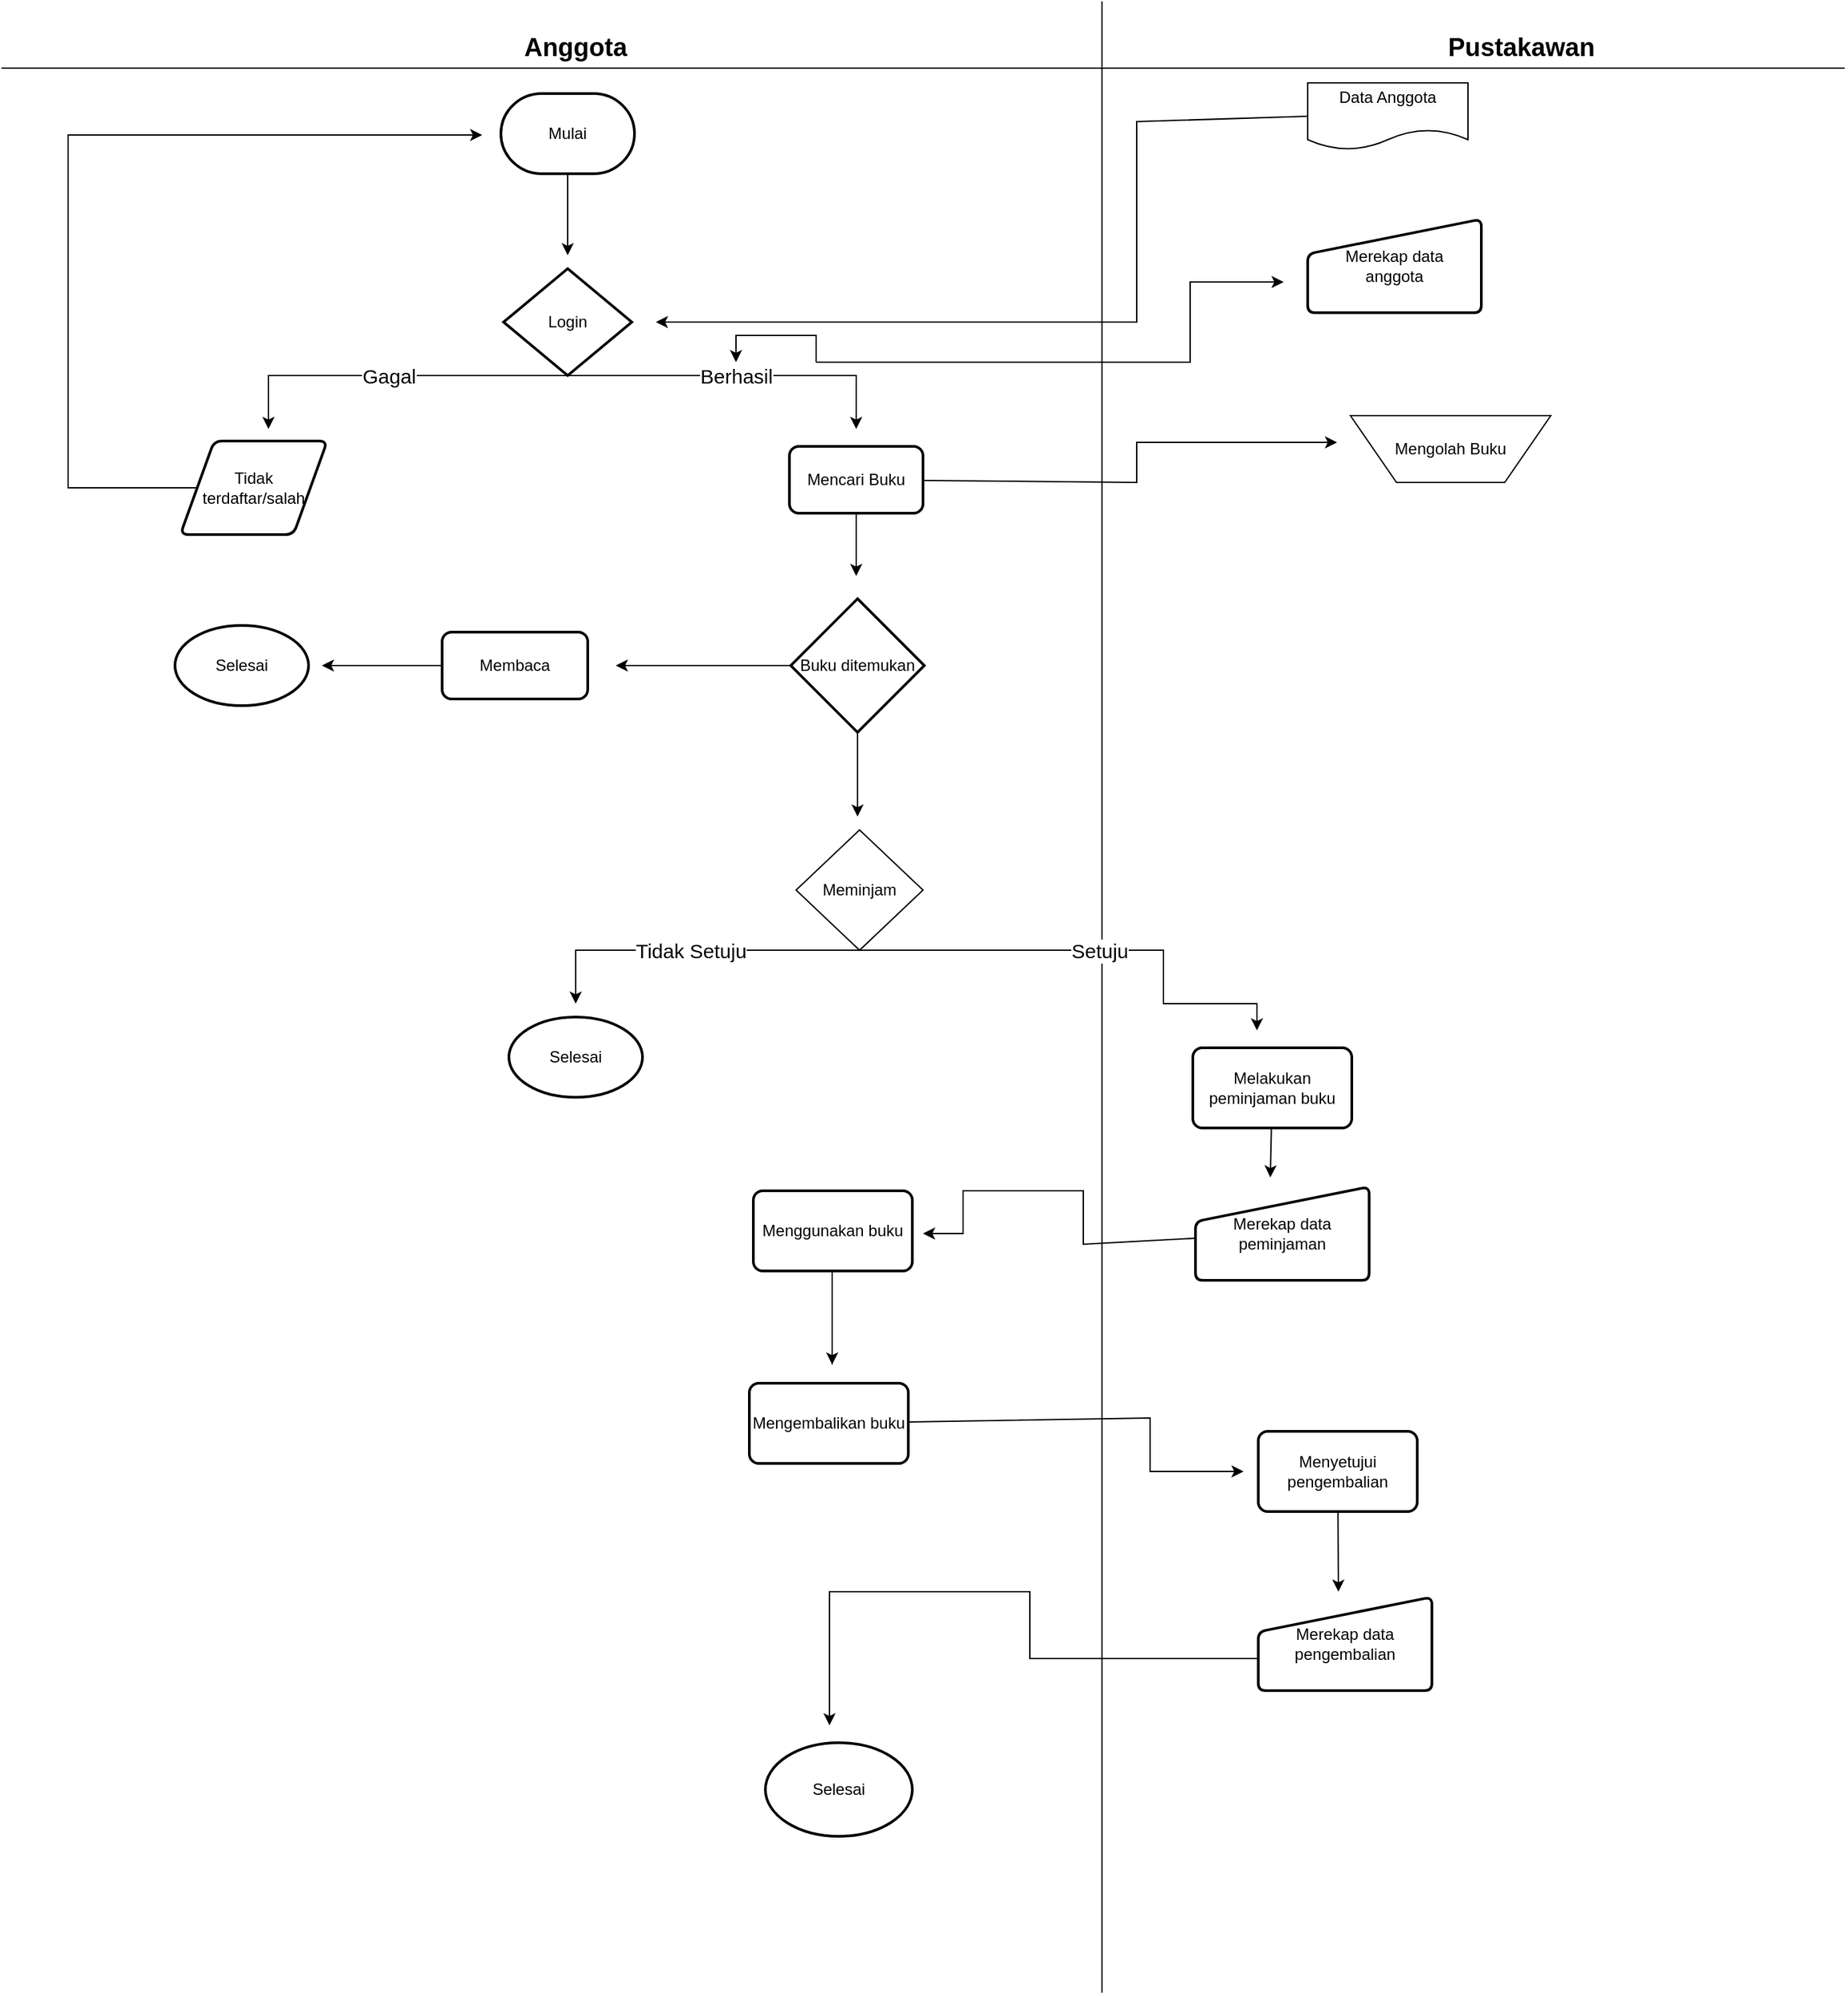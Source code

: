 <mxfile version="22.0.4" type="github">
  <diagram name="Page-1" id="f7slz5XnafnkECcD18YV">
    <mxGraphModel dx="1882" dy="1657" grid="1" gridSize="10" guides="1" tooltips="1" connect="1" arrows="1" fold="1" page="1" pageScale="1" pageWidth="850" pageHeight="1100" math="0" shadow="0">
      <root>
        <mxCell id="0" />
        <mxCell id="1" parent="0" />
        <mxCell id="-VeTfZfxMa1z1-_RQjod-1" value="Mulai" style="strokeWidth=2;html=1;shape=mxgraph.flowchart.terminator;whiteSpace=wrap;" vertex="1" parent="1">
          <mxGeometry x="164" y="59" width="100" height="60" as="geometry" />
        </mxCell>
        <mxCell id="-VeTfZfxMa1z1-_RQjod-2" value="" style="endArrow=classic;html=1;rounded=0;" edge="1" parent="1" source="-VeTfZfxMa1z1-_RQjod-1">
          <mxGeometry width="50" height="50" relative="1" as="geometry">
            <mxPoint x="400" y="270" as="sourcePoint" />
            <mxPoint x="214" y="180" as="targetPoint" />
          </mxGeometry>
        </mxCell>
        <mxCell id="-VeTfZfxMa1z1-_RQjod-6" value="Login" style="strokeWidth=2;html=1;shape=mxgraph.flowchart.decision;whiteSpace=wrap;" vertex="1" parent="1">
          <mxGeometry x="166" y="190" width="96" height="80" as="geometry" />
        </mxCell>
        <mxCell id="-VeTfZfxMa1z1-_RQjod-7" value="Tidak terdaftar/salah" style="shape=parallelogram;html=1;strokeWidth=2;perimeter=parallelogramPerimeter;whiteSpace=wrap;rounded=1;arcSize=12;size=0.23;" vertex="1" parent="1">
          <mxGeometry x="-76" y="319" width="110" height="70" as="geometry" />
        </mxCell>
        <mxCell id="-VeTfZfxMa1z1-_RQjod-9" value="Gagal" style="endArrow=classic;html=1;rounded=0;fontSize=15;" edge="1" parent="1" source="-VeTfZfxMa1z1-_RQjod-6">
          <mxGeometry width="50" height="50" relative="1" as="geometry">
            <mxPoint x="400" y="270" as="sourcePoint" />
            <mxPoint x="-10" y="310" as="targetPoint" />
            <Array as="points">
              <mxPoint x="210" y="270" />
              <mxPoint x="-10" y="270" />
            </Array>
          </mxGeometry>
        </mxCell>
        <mxCell id="-VeTfZfxMa1z1-_RQjod-10" value="" style="endArrow=classic;html=1;rounded=0;" edge="1" parent="1" source="-VeTfZfxMa1z1-_RQjod-7">
          <mxGeometry width="50" height="50" relative="1" as="geometry">
            <mxPoint x="400" y="270" as="sourcePoint" />
            <mxPoint x="150" y="90" as="targetPoint" />
            <Array as="points">
              <mxPoint x="-160" y="354" />
              <mxPoint x="-160" y="90" />
            </Array>
          </mxGeometry>
        </mxCell>
        <mxCell id="-VeTfZfxMa1z1-_RQjod-11" value="Berhasil" style="endArrow=classic;html=1;rounded=0;fontSize=15;" edge="1" parent="1">
          <mxGeometry width="50" height="50" relative="1" as="geometry">
            <mxPoint x="210" y="270" as="sourcePoint" />
            <mxPoint x="430" y="310" as="targetPoint" />
            <Array as="points">
              <mxPoint x="430" y="270" />
            </Array>
          </mxGeometry>
        </mxCell>
        <mxCell id="-VeTfZfxMa1z1-_RQjod-12" value="Mencari Buku" style="rounded=1;whiteSpace=wrap;html=1;absoluteArcSize=1;arcSize=14;strokeWidth=2;" vertex="1" parent="1">
          <mxGeometry x="380" y="323" width="100" height="50" as="geometry" />
        </mxCell>
        <mxCell id="-VeTfZfxMa1z1-_RQjod-13" value="Buku ditemukan" style="strokeWidth=2;html=1;shape=mxgraph.flowchart.decision;whiteSpace=wrap;" vertex="1" parent="1">
          <mxGeometry x="381" y="437" width="100" height="100" as="geometry" />
        </mxCell>
        <mxCell id="-VeTfZfxMa1z1-_RQjod-14" value="" style="endArrow=classic;html=1;rounded=0;" edge="1" parent="1" source="-VeTfZfxMa1z1-_RQjod-12">
          <mxGeometry width="50" height="50" relative="1" as="geometry">
            <mxPoint x="400" y="270" as="sourcePoint" />
            <mxPoint x="430" y="420" as="targetPoint" />
          </mxGeometry>
        </mxCell>
        <mxCell id="-VeTfZfxMa1z1-_RQjod-15" value="Melakukan peminjaman buku" style="rounded=1;whiteSpace=wrap;html=1;absoluteArcSize=1;arcSize=14;strokeWidth=2;" vertex="1" parent="1">
          <mxGeometry x="682" y="773" width="119" height="60" as="geometry" />
        </mxCell>
        <mxCell id="-VeTfZfxMa1z1-_RQjod-17" value="" style="endArrow=none;html=1;rounded=0;" edge="1" parent="1">
          <mxGeometry width="50" height="50" relative="1" as="geometry">
            <mxPoint x="614" y="1480" as="sourcePoint" />
            <mxPoint x="614" y="-10" as="targetPoint" />
          </mxGeometry>
        </mxCell>
        <mxCell id="-VeTfZfxMa1z1-_RQjod-18" value="Anggota" style="text;html=1;strokeColor=none;fillColor=none;align=center;verticalAlign=middle;whiteSpace=wrap;rounded=0;fontSize=19;fontStyle=1" vertex="1" parent="1">
          <mxGeometry x="190" y="10" width="60" height="30" as="geometry" />
        </mxCell>
        <mxCell id="-VeTfZfxMa1z1-_RQjod-19" value="" style="endArrow=none;html=1;rounded=0;" edge="1" parent="1">
          <mxGeometry width="50" height="50" relative="1" as="geometry">
            <mxPoint x="-210" y="40" as="sourcePoint" />
            <mxPoint x="1170" y="40" as="targetPoint" />
          </mxGeometry>
        </mxCell>
        <mxCell id="-VeTfZfxMa1z1-_RQjod-20" value="" style="endArrow=classic;html=1;rounded=0;" edge="1" parent="1" source="-VeTfZfxMa1z1-_RQjod-13">
          <mxGeometry width="50" height="50" relative="1" as="geometry">
            <mxPoint x="270" y="470" as="sourcePoint" />
            <mxPoint x="431" y="600" as="targetPoint" />
          </mxGeometry>
        </mxCell>
        <mxCell id="-VeTfZfxMa1z1-_RQjod-21" value="Membaca" style="rounded=1;whiteSpace=wrap;html=1;absoluteArcSize=1;arcSize=14;strokeWidth=2;" vertex="1" parent="1">
          <mxGeometry x="120" y="462" width="109" height="50" as="geometry" />
        </mxCell>
        <mxCell id="-VeTfZfxMa1z1-_RQjod-22" value="" style="endArrow=classic;html=1;rounded=0;" edge="1" parent="1" source="-VeTfZfxMa1z1-_RQjod-13">
          <mxGeometry width="50" height="50" relative="1" as="geometry">
            <mxPoint x="270" y="690" as="sourcePoint" />
            <mxPoint x="250" y="487" as="targetPoint" />
          </mxGeometry>
        </mxCell>
        <mxCell id="-VeTfZfxMa1z1-_RQjod-25" value="" style="endArrow=classic;html=1;rounded=0;exitX=0;exitY=0.5;exitDx=0;exitDy=0;" edge="1" parent="1" source="-VeTfZfxMa1z1-_RQjod-26">
          <mxGeometry width="50" height="50" relative="1" as="geometry">
            <mxPoint x="430" y="270" as="sourcePoint" />
            <mxPoint x="280" y="230" as="targetPoint" />
            <Array as="points">
              <mxPoint x="640" y="80" />
              <mxPoint x="640" y="230" />
              <mxPoint x="510" y="230" />
            </Array>
          </mxGeometry>
        </mxCell>
        <mxCell id="-VeTfZfxMa1z1-_RQjod-26" value="&#xa;&lt;span style=&quot;color: rgb(0, 0, 0); font-family: Helvetica; font-size: 12px; font-style: normal; font-variant-ligatures: normal; font-variant-caps: normal; font-weight: 400; letter-spacing: normal; orphans: 2; text-align: center; text-indent: 0px; text-transform: none; widows: 2; word-spacing: 0px; -webkit-text-stroke-width: 0px; background-color: rgb(251, 251, 251); text-decoration-thickness: initial; text-decoration-style: initial; text-decoration-color: initial; float: none; display: inline !important;&quot;&gt;Data Anggota&lt;/span&gt;&#xa;&#xa;" style="shape=document;whiteSpace=wrap;html=1;boundedLbl=1;" vertex="1" parent="1">
          <mxGeometry x="768" y="51" width="120" height="50" as="geometry" />
        </mxCell>
        <mxCell id="-VeTfZfxMa1z1-_RQjod-27" value="Meminjam" style="rhombus;whiteSpace=wrap;html=1;fontStyle=0" vertex="1" parent="1">
          <mxGeometry x="385" y="610" width="95" height="90" as="geometry" />
        </mxCell>
        <mxCell id="-VeTfZfxMa1z1-_RQjod-29" value="Setuju" style="endArrow=classic;html=1;rounded=0;exitX=0.5;exitY=1;exitDx=0;exitDy=0;fontSize=15;" edge="1" parent="1" source="-VeTfZfxMa1z1-_RQjod-27">
          <mxGeometry width="50" height="50" relative="1" as="geometry">
            <mxPoint x="490" y="690" as="sourcePoint" />
            <mxPoint x="730" y="760" as="targetPoint" />
            <Array as="points">
              <mxPoint x="590" y="700" />
              <mxPoint x="630" y="700" />
              <mxPoint x="660" y="700" />
              <mxPoint x="660" y="740" />
              <mxPoint x="710" y="740" />
              <mxPoint x="730" y="740" />
            </Array>
          </mxGeometry>
        </mxCell>
        <mxCell id="-VeTfZfxMa1z1-_RQjod-30" value="Tidak Setuju" style="endArrow=classic;html=1;rounded=0;exitX=0.5;exitY=1;exitDx=0;exitDy=0;fontSize=15;" edge="1" parent="1" source="-VeTfZfxMa1z1-_RQjod-27">
          <mxGeometry width="50" height="50" relative="1" as="geometry">
            <mxPoint x="490" y="690" as="sourcePoint" />
            <mxPoint x="220" y="740" as="targetPoint" />
            <Array as="points">
              <mxPoint x="220" y="700" />
            </Array>
          </mxGeometry>
        </mxCell>
        <mxCell id="-VeTfZfxMa1z1-_RQjod-31" value="Selesai" style="strokeWidth=2;html=1;shape=mxgraph.flowchart.start_1;whiteSpace=wrap;" vertex="1" parent="1">
          <mxGeometry x="170" y="750" width="100" height="60" as="geometry" />
        </mxCell>
        <mxCell id="-VeTfZfxMa1z1-_RQjod-32" value="Selesai" style="strokeWidth=2;html=1;shape=mxgraph.flowchart.start_1;whiteSpace=wrap;" vertex="1" parent="1">
          <mxGeometry x="-80" y="457" width="100" height="60" as="geometry" />
        </mxCell>
        <mxCell id="-VeTfZfxMa1z1-_RQjod-33" value="Merekap data peminjaman" style="html=1;strokeWidth=2;shape=manualInput;whiteSpace=wrap;rounded=1;size=26;arcSize=11;" vertex="1" parent="1">
          <mxGeometry x="684" y="877" width="130" height="70" as="geometry" />
        </mxCell>
        <mxCell id="-VeTfZfxMa1z1-_RQjod-34" value="" style="endArrow=classic;html=1;rounded=0;" edge="1" parent="1" source="-VeTfZfxMa1z1-_RQjod-15">
          <mxGeometry width="50" height="50" relative="1" as="geometry">
            <mxPoint x="490" y="940" as="sourcePoint" />
            <mxPoint x="740" y="870" as="targetPoint" />
          </mxGeometry>
        </mxCell>
        <mxCell id="-VeTfZfxMa1z1-_RQjod-35" value="Menggunakan buku" style="rounded=1;whiteSpace=wrap;html=1;absoluteArcSize=1;arcSize=14;strokeWidth=2;" vertex="1" parent="1">
          <mxGeometry x="353" y="880" width="119" height="60" as="geometry" />
        </mxCell>
        <mxCell id="-VeTfZfxMa1z1-_RQjod-36" value="" style="endArrow=classic;html=1;rounded=0;" edge="1" parent="1" source="-VeTfZfxMa1z1-_RQjod-33">
          <mxGeometry width="50" height="50" relative="1" as="geometry">
            <mxPoint x="640" y="920" as="sourcePoint" />
            <mxPoint x="480" y="912" as="targetPoint" />
            <Array as="points">
              <mxPoint x="600" y="920" />
              <mxPoint x="600" y="880" />
              <mxPoint x="510" y="880" />
              <mxPoint x="510" y="912" />
            </Array>
          </mxGeometry>
        </mxCell>
        <mxCell id="-VeTfZfxMa1z1-_RQjod-37" value="Mengembalikan buku" style="rounded=1;whiteSpace=wrap;html=1;absoluteArcSize=1;arcSize=14;strokeWidth=2;" vertex="1" parent="1">
          <mxGeometry x="350" y="1024" width="119" height="60" as="geometry" />
        </mxCell>
        <mxCell id="-VeTfZfxMa1z1-_RQjod-38" value="" style="endArrow=classic;html=1;rounded=0;" edge="1" parent="1" source="-VeTfZfxMa1z1-_RQjod-12">
          <mxGeometry width="50" height="50" relative="1" as="geometry">
            <mxPoint x="270" y="360" as="sourcePoint" />
            <mxPoint x="790" y="320" as="targetPoint" />
            <Array as="points">
              <mxPoint x="640" y="350" />
              <mxPoint x="640" y="320" />
            </Array>
          </mxGeometry>
        </mxCell>
        <mxCell id="-VeTfZfxMa1z1-_RQjod-40" value="Mengolah Buku" style="verticalLabelPosition=middle;verticalAlign=middle;html=1;shape=trapezoid;perimeter=trapezoidPerimeter;whiteSpace=wrap;size=0.23;arcSize=10;flipV=1;labelPosition=center;align=center;" vertex="1" parent="1">
          <mxGeometry x="800" y="300" width="150" height="50" as="geometry" />
        </mxCell>
        <mxCell id="-VeTfZfxMa1z1-_RQjod-41" value="" style="endArrow=classic;html=1;rounded=0;" edge="1" parent="1" source="-VeTfZfxMa1z1-_RQjod-21">
          <mxGeometry width="50" height="50" relative="1" as="geometry">
            <mxPoint x="220" y="720" as="sourcePoint" />
            <mxPoint x="30" y="487" as="targetPoint" />
          </mxGeometry>
        </mxCell>
        <mxCell id="-VeTfZfxMa1z1-_RQjod-42" value="" style="endArrow=classic;html=1;rounded=0;" edge="1" parent="1">
          <mxGeometry width="50" height="50" relative="1" as="geometry">
            <mxPoint x="412" y="1010" as="sourcePoint" />
            <mxPoint x="412" y="1010" as="targetPoint" />
            <Array as="points">
              <mxPoint x="412" y="940" />
            </Array>
          </mxGeometry>
        </mxCell>
        <mxCell id="-VeTfZfxMa1z1-_RQjod-43" value="" style="endArrow=classic;html=1;rounded=0;" edge="1" parent="1" source="-VeTfZfxMa1z1-_RQjod-37">
          <mxGeometry width="50" height="50" relative="1" as="geometry">
            <mxPoint x="440" y="1070" as="sourcePoint" />
            <mxPoint x="720" y="1090" as="targetPoint" />
            <Array as="points">
              <mxPoint x="650" y="1050" />
              <mxPoint x="650" y="1090" />
            </Array>
          </mxGeometry>
        </mxCell>
        <mxCell id="-VeTfZfxMa1z1-_RQjod-44" value="Menyetujui pengembalian" style="rounded=1;whiteSpace=wrap;html=1;absoluteArcSize=1;arcSize=14;strokeWidth=2;" vertex="1" parent="1">
          <mxGeometry x="731" y="1060" width="119" height="60" as="geometry" />
        </mxCell>
        <mxCell id="-VeTfZfxMa1z1-_RQjod-45" value="Pustakawan" style="text;html=1;strokeColor=none;fillColor=none;align=center;verticalAlign=middle;whiteSpace=wrap;rounded=0;fontSize=19;fontStyle=1" vertex="1" parent="1">
          <mxGeometry x="898" y="10" width="60" height="30" as="geometry" />
        </mxCell>
        <mxCell id="-VeTfZfxMa1z1-_RQjod-46" value="Merekap data &lt;br&gt;anggota" style="html=1;strokeWidth=2;shape=manualInput;whiteSpace=wrap;rounded=1;size=26;arcSize=11;" vertex="1" parent="1">
          <mxGeometry x="768" y="153" width="130" height="70" as="geometry" />
        </mxCell>
        <mxCell id="-VeTfZfxMa1z1-_RQjod-48" value="" style="endArrow=classic;html=1;rounded=0;" edge="1" parent="1">
          <mxGeometry width="50" height="50" relative="1" as="geometry">
            <mxPoint x="400" y="260" as="sourcePoint" />
            <mxPoint x="750" y="200" as="targetPoint" />
            <Array as="points">
              <mxPoint x="630" y="260" />
              <mxPoint x="680" y="260" />
              <mxPoint x="680" y="200" />
            </Array>
          </mxGeometry>
        </mxCell>
        <mxCell id="-VeTfZfxMa1z1-_RQjod-50" value="" style="endArrow=classic;html=1;rounded=0;" edge="1" parent="1">
          <mxGeometry width="50" height="50" relative="1" as="geometry">
            <mxPoint x="400" y="260" as="sourcePoint" />
            <mxPoint x="340" y="260" as="targetPoint" />
            <Array as="points">
              <mxPoint x="400" y="240" />
              <mxPoint x="340" y="240" />
            </Array>
          </mxGeometry>
        </mxCell>
        <mxCell id="-VeTfZfxMa1z1-_RQjod-51" value="Merekap data pengembalian" style="html=1;strokeWidth=2;shape=manualInput;whiteSpace=wrap;rounded=1;size=26;arcSize=11;" vertex="1" parent="1">
          <mxGeometry x="731" y="1184" width="130" height="70" as="geometry" />
        </mxCell>
        <mxCell id="-VeTfZfxMa1z1-_RQjod-52" value="" style="endArrow=classic;html=1;rounded=0;" edge="1" parent="1" source="-VeTfZfxMa1z1-_RQjod-44">
          <mxGeometry width="50" height="50" relative="1" as="geometry">
            <mxPoint x="710" y="1130" as="sourcePoint" />
            <mxPoint x="791" y="1180" as="targetPoint" />
          </mxGeometry>
        </mxCell>
        <mxCell id="-VeTfZfxMa1z1-_RQjod-53" value="Selesai" style="strokeWidth=2;html=1;shape=mxgraph.flowchart.start_1;whiteSpace=wrap;" vertex="1" parent="1">
          <mxGeometry x="362" y="1293" width="110" height="70" as="geometry" />
        </mxCell>
        <mxCell id="-VeTfZfxMa1z1-_RQjod-54" value="" style="endArrow=classic;html=1;rounded=0;" edge="1" parent="1">
          <mxGeometry width="50" height="50" relative="1" as="geometry">
            <mxPoint x="730" y="1230" as="sourcePoint" />
            <mxPoint x="410" y="1280" as="targetPoint" />
            <Array as="points">
              <mxPoint x="560" y="1230" />
              <mxPoint x="560" y="1180" />
              <mxPoint x="410" y="1180" />
              <mxPoint x="410" y="1220" />
            </Array>
          </mxGeometry>
        </mxCell>
      </root>
    </mxGraphModel>
  </diagram>
</mxfile>
